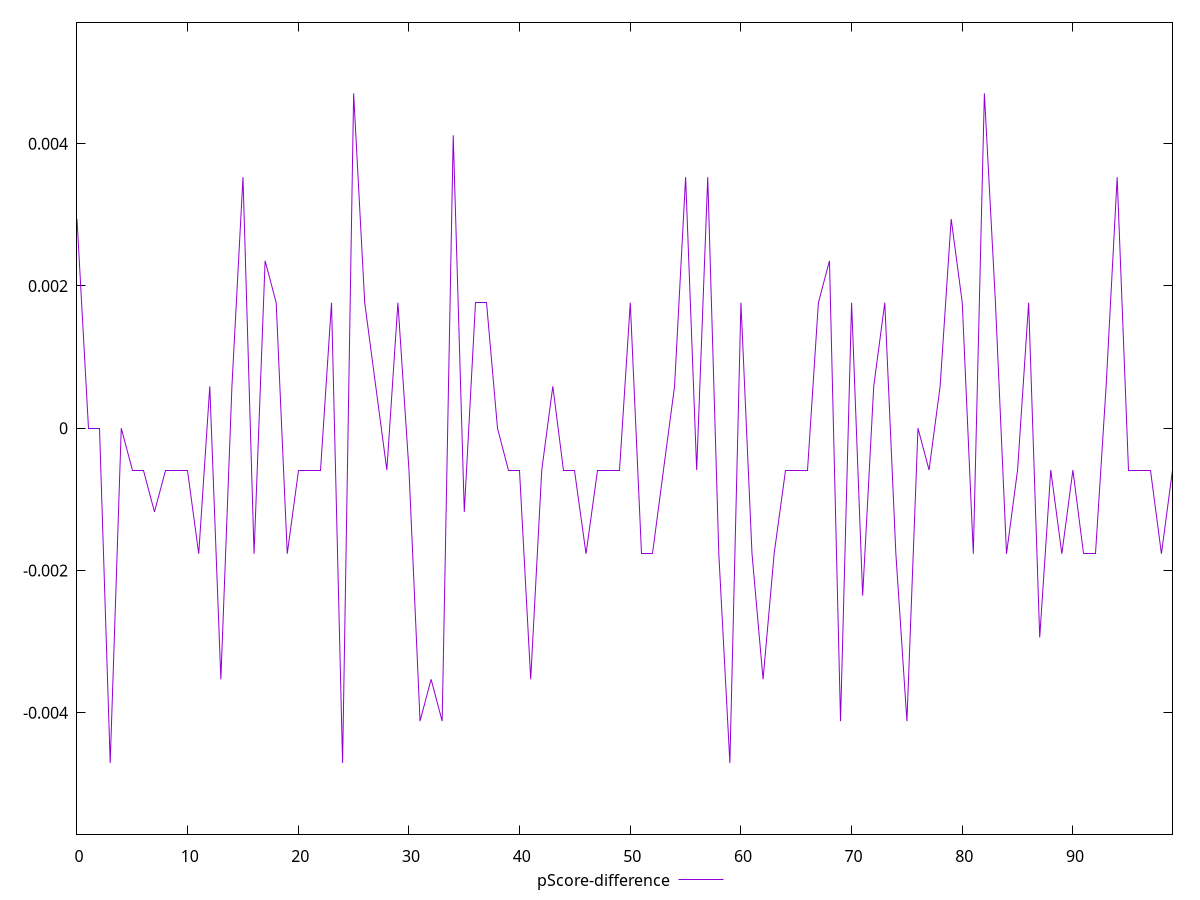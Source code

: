 reset

$pScoreDifference <<EOF
0 0.002941176470588225
1 0
2 0
3 -0.004705882352941171
4 1.3877787807814457e-17
5 -0.0005882352941176672
6 -0.000588235294117681
7 -0.0011764705882353343
8 -0.0005882352941176672
9 -0.0005882352941176672
10 -0.0005882352941176672
11 -0.001764705882352946
12 0.0005882352941176533
13 -0.003529411764705892
14 0.0005882352941176394
15 0.003529411764705892
16 -0.0017647058823529738
17 0.0023529411764705577
18 0.0017647058823529321
19 -0.0017647058823529599
20 -0.0005882352941176672
21 -0.0005882352941176672
22 -0.0005882352941176672
23 0.001764705882352946
24 -0.004705882352941199
25 0.004705882352941171
26 0.0017647058823529321
27 0.0005882352941176533
28 -0.0005882352941176672
29 0.0017647058823529321
30 -0.0005882352941176672
31 -0.0041176470588235314
32 -0.003529411764705878
33 -0.0041176470588235314
34 0.004117647058823504
35 -0.0011764705882353343
36 0.0017647058823529321
37 0.0017647058823529321
38 0
39 -0.0005882352941176672
40 -0.0005882352941176672
41 -0.003529411764705878
42 -0.0005882352941176672
43 0.0005882352941176533
44 -0.0005882352941176394
45 -0.0005882352941176672
46 -0.001764705882352946
47 -0.0005882352941176672
48 -0.0005882352941176672
49 -0.0005882352941176672
50 0.0017647058823529321
51 -0.001764705882352946
52 -0.0017647058823529599
53 -0.0005882352941176672
54 0.0005882352941176533
55 0.0035294117647058643
56 -0.000588235294117681
57 0.003529411764705892
58 -0.001764705882352946
59 -0.004705882352941199
60 0.0017647058823529321
61 -0.001764705882352946
62 -0.003529411764705892
63 -0.001764705882352946
64 -0.0005882352941176672
65 -0.0005882352941176672
66 -0.0005882352941176672
67 0.0017647058823529183
68 0.0023529411764705854
69 -0.004117647058823559
70 0.0017647058823529321
71 -0.002352941176470613
72 0.0005882352941176533
73 0.0017647058823529321
74 -0.001764705882352946
75 -0.004117647058823559
76 0
77 -0.0005882352941176672
78 0.0005882352941176117
79 0.0029411764705882526
80 0.0017647058823529321
81 -0.001764705882352946
82 0.004705882352941185
83 0.0017647058823529183
84 -0.001764705882352946
85 -0.0005882352941176672
86 0.0017647058823529321
87 -0.0029411764705882526
88 -0.0005882352941176672
89 -0.001764705882352946
90 -0.0005882352941176672
91 -0.001764705882352946
92 -0.001764705882352946
93 0.0005882352941176533
94 0.003529411764705892
95 -0.0005882352941176672
96 -0.0005882352941176672
97 -0.0005882352941176672
98 -0.001764705882352946
99 -0.0005882352941176672
EOF

set key outside below
set xrange [0:99]
set yrange [-0.005705882352941199:0.005705882352941185]
set trange [-0.005705882352941199:0.005705882352941185]
set terminal svg size 640, 500 enhanced background rgb 'white'
set output "report/report_00029_2021-02-24T13-36-40.390Z/unused-javascript/samples/music/pScore-difference/values.svg"

plot $pScoreDifference title "pScore-difference" with line

reset
